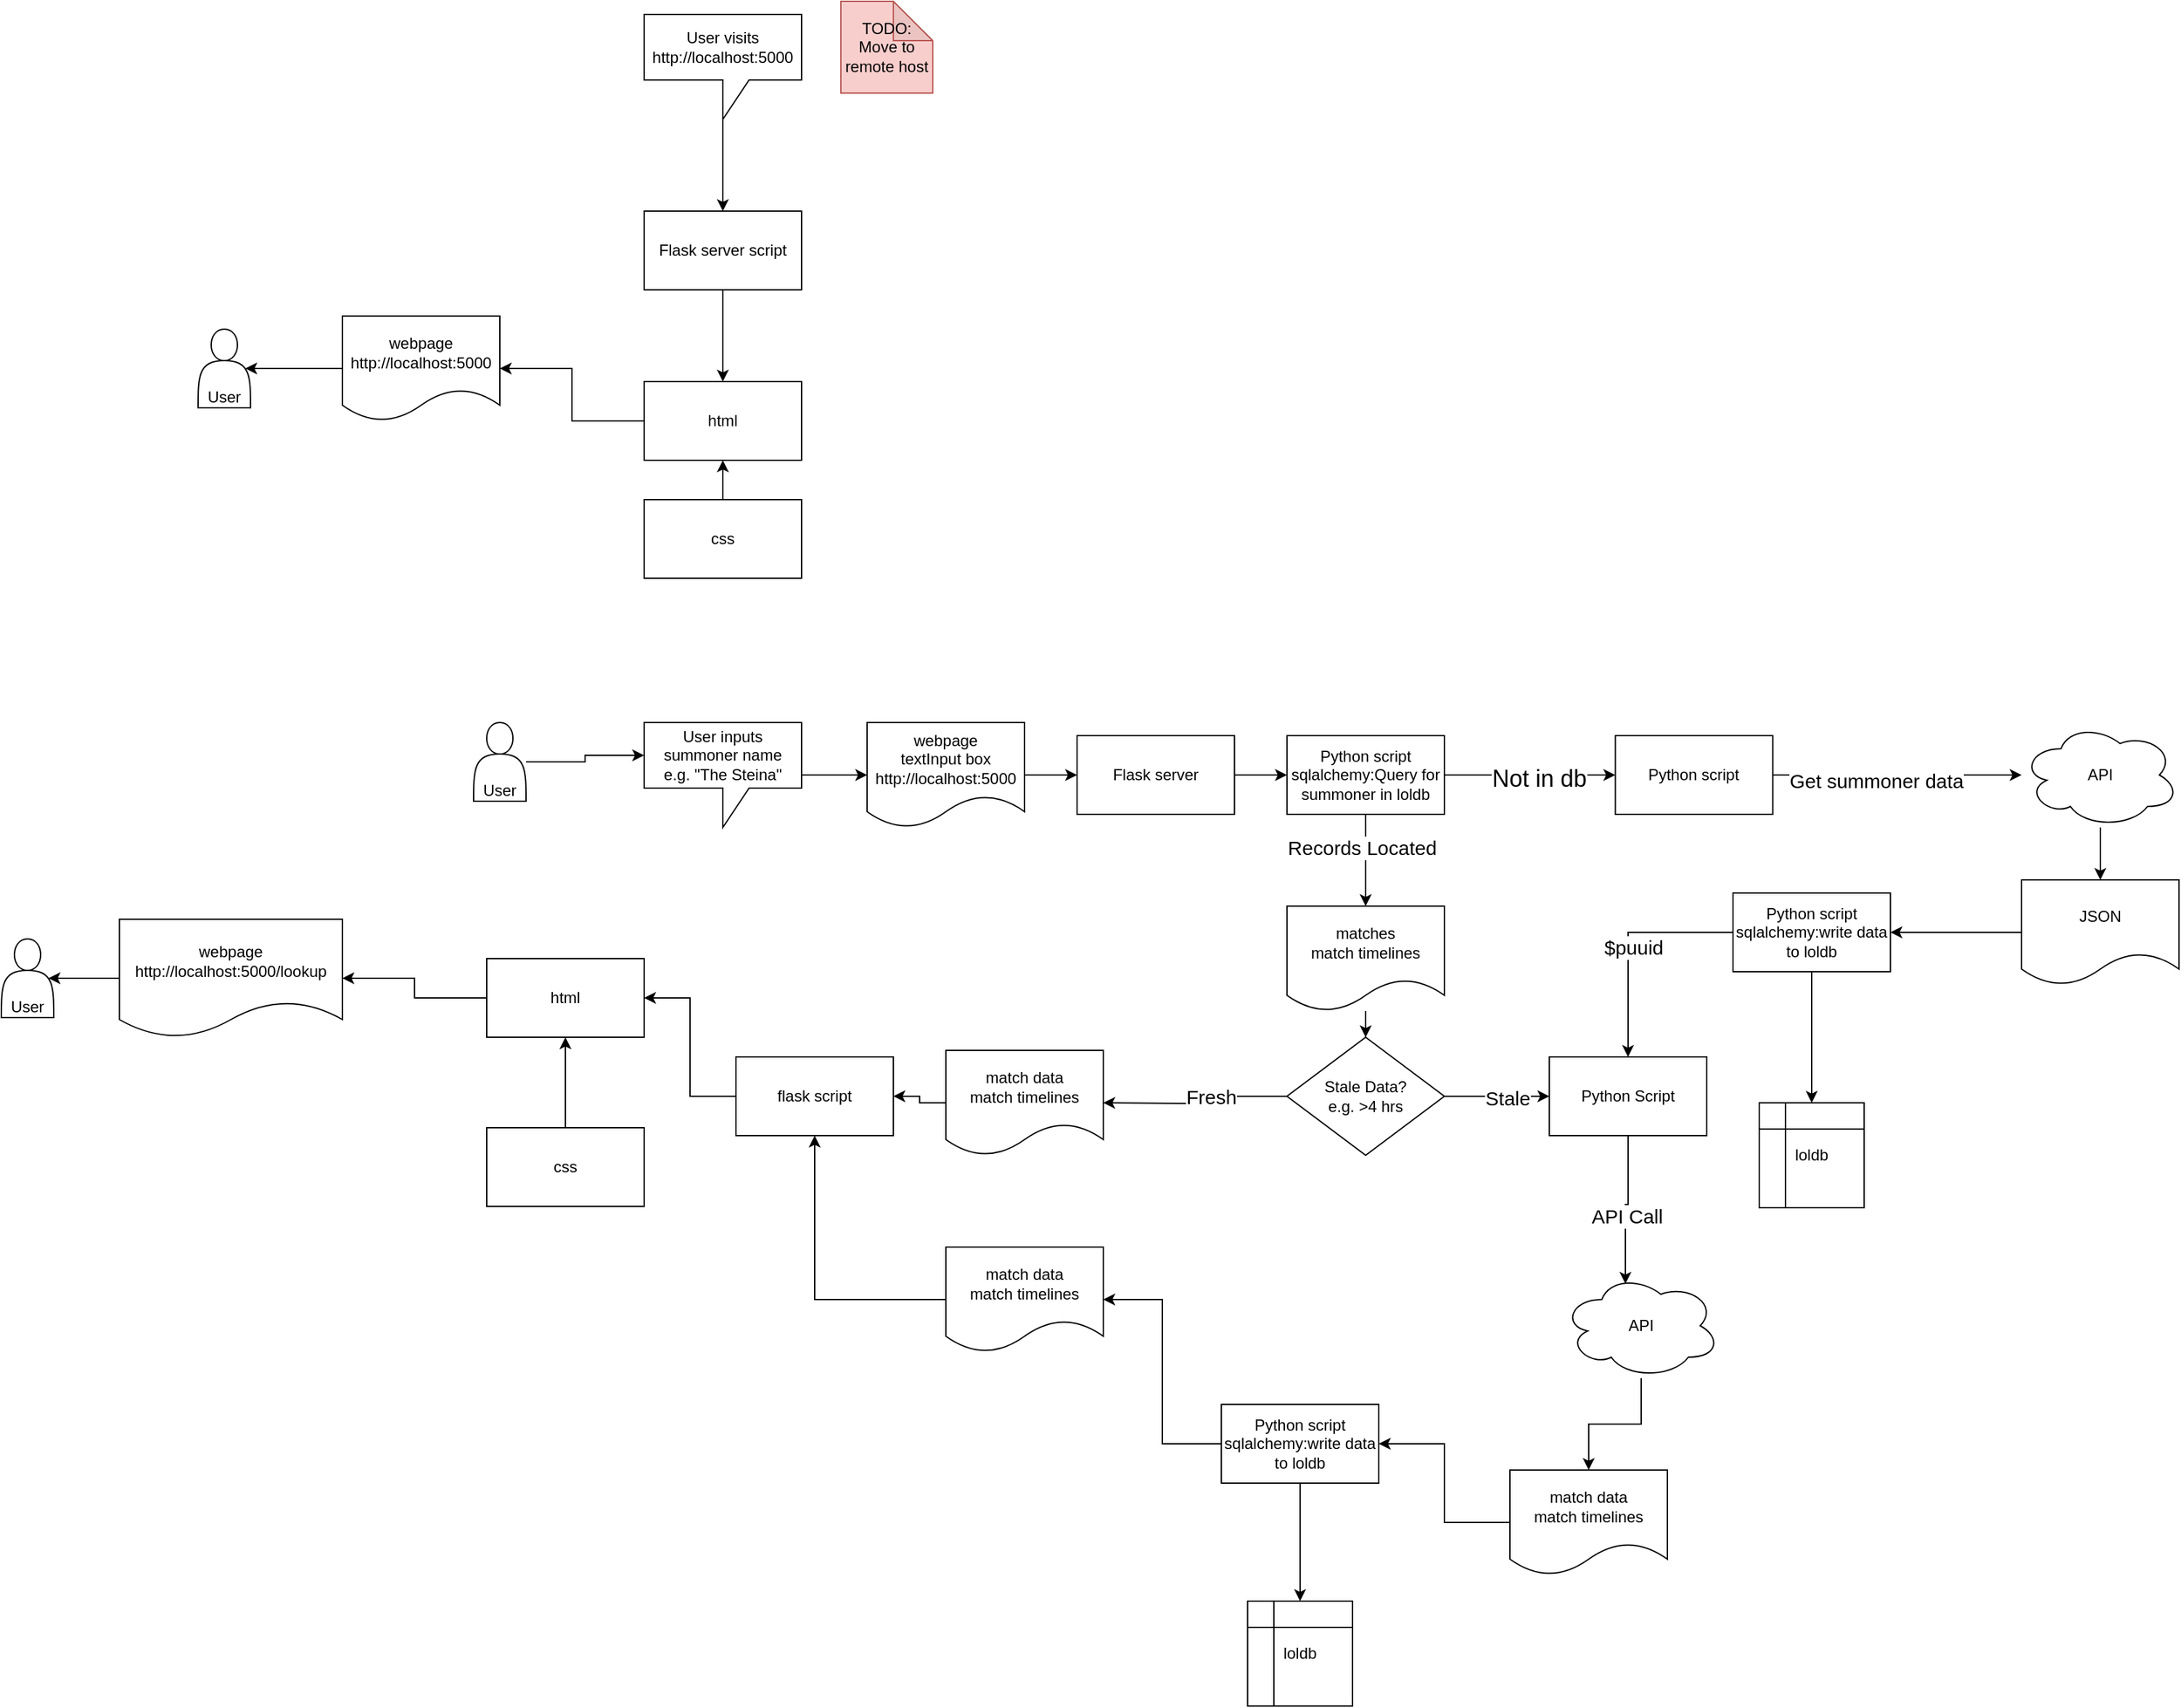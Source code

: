 <mxfile version="21.6.1" type="device">
  <diagram id="prtHgNgQTEPvFCAcTncT" name="Page-1">
    <mxGraphModel dx="2837" dy="1262" grid="1" gridSize="10" guides="1" tooltips="1" connect="1" arrows="1" fold="1" page="1" pageScale="1" pageWidth="827" pageHeight="1169" math="0" shadow="0">
      <root>
        <mxCell id="0" />
        <mxCell id="1" parent="0" />
        <mxCell id="2c5BFEw7uCcLmuuaQ_8N-22" style="edgeStyle=orthogonalEdgeStyle;rounded=0;orthogonalLoop=1;jettySize=auto;html=1;entryX=0.5;entryY=0;entryDx=0;entryDy=0;" edge="1" parent="1" source="2c5BFEw7uCcLmuuaQ_8N-14" target="2c5BFEw7uCcLmuuaQ_8N-17">
          <mxGeometry relative="1" as="geometry" />
        </mxCell>
        <mxCell id="2c5BFEw7uCcLmuuaQ_8N-14" value="Flask server script" style="whiteSpace=wrap;html=1;rounded=0;" vertex="1" parent="1">
          <mxGeometry x="30" y="410" width="120" height="60" as="geometry" />
        </mxCell>
        <mxCell id="2c5BFEw7uCcLmuuaQ_8N-91" value="" style="edgeStyle=orthogonalEdgeStyle;rounded=0;orthogonalLoop=1;jettySize=auto;html=1;" edge="1" parent="1" source="2c5BFEw7uCcLmuuaQ_8N-16" target="2c5BFEw7uCcLmuuaQ_8N-17">
          <mxGeometry relative="1" as="geometry" />
        </mxCell>
        <mxCell id="2c5BFEw7uCcLmuuaQ_8N-16" value="css" style="whiteSpace=wrap;html=1;rounded=0;" vertex="1" parent="1">
          <mxGeometry x="30" y="630" width="120" height="60" as="geometry" />
        </mxCell>
        <mxCell id="2c5BFEw7uCcLmuuaQ_8N-23" style="edgeStyle=orthogonalEdgeStyle;rounded=0;orthogonalLoop=1;jettySize=auto;html=1;entryX=1;entryY=0.5;entryDx=0;entryDy=0;" edge="1" parent="1" source="2c5BFEw7uCcLmuuaQ_8N-17" target="2c5BFEw7uCcLmuuaQ_8N-21">
          <mxGeometry relative="1" as="geometry" />
        </mxCell>
        <mxCell id="2c5BFEw7uCcLmuuaQ_8N-17" value="html&lt;br&gt;" style="whiteSpace=wrap;html=1;rounded=0;" vertex="1" parent="1">
          <mxGeometry x="30" y="540" width="120" height="60" as="geometry" />
        </mxCell>
        <mxCell id="2c5BFEw7uCcLmuuaQ_8N-53" style="edgeStyle=orthogonalEdgeStyle;rounded=0;orthogonalLoop=1;jettySize=auto;html=1;entryX=0.9;entryY=0.5;entryDx=0;entryDy=0;entryPerimeter=0;" edge="1" parent="1" source="2c5BFEw7uCcLmuuaQ_8N-21" target="2c5BFEw7uCcLmuuaQ_8N-55">
          <mxGeometry relative="1" as="geometry">
            <mxPoint x="-260" y="520.059" as="targetPoint" />
          </mxGeometry>
        </mxCell>
        <mxCell id="2c5BFEw7uCcLmuuaQ_8N-21" value="webpage&lt;br&gt;http://localhost:5000" style="shape=document;whiteSpace=wrap;html=1;boundedLbl=1;" vertex="1" parent="1">
          <mxGeometry x="-200" y="490" width="120" height="80" as="geometry" />
        </mxCell>
        <mxCell id="2c5BFEw7uCcLmuuaQ_8N-63" value="" style="edgeStyle=orthogonalEdgeStyle;rounded=0;orthogonalLoop=1;jettySize=auto;html=1;" edge="1" parent="1" source="2c5BFEw7uCcLmuuaQ_8N-25" target="2c5BFEw7uCcLmuuaQ_8N-28">
          <mxGeometry relative="1" as="geometry" />
        </mxCell>
        <mxCell id="2c5BFEw7uCcLmuuaQ_8N-25" value="webpage&lt;br&gt;textInput box&lt;br&gt;http://localhost:5000" style="shape=document;whiteSpace=wrap;html=1;boundedLbl=1;" vertex="1" parent="1">
          <mxGeometry x="200" y="800" width="120" height="80" as="geometry" />
        </mxCell>
        <mxCell id="2c5BFEw7uCcLmuuaQ_8N-61" value="" style="edgeStyle=orthogonalEdgeStyle;rounded=0;orthogonalLoop=1;jettySize=auto;html=1;" edge="1" parent="1" source="2c5BFEw7uCcLmuuaQ_8N-26" target="2c5BFEw7uCcLmuuaQ_8N-25">
          <mxGeometry relative="1" as="geometry" />
        </mxCell>
        <mxCell id="2c5BFEw7uCcLmuuaQ_8N-26" value="User inputs summoner name&lt;br&gt;e.g. &quot;The Steina&quot;" style="shape=callout;whiteSpace=wrap;html=1;perimeter=calloutPerimeter;" vertex="1" parent="1">
          <mxGeometry x="30" y="800" width="120" height="80" as="geometry" />
        </mxCell>
        <mxCell id="2c5BFEw7uCcLmuuaQ_8N-69" value="" style="edgeStyle=orthogonalEdgeStyle;rounded=0;orthogonalLoop=1;jettySize=auto;html=1;" edge="1" parent="1" source="2c5BFEw7uCcLmuuaQ_8N-28" target="2c5BFEw7uCcLmuuaQ_8N-68">
          <mxGeometry relative="1" as="geometry" />
        </mxCell>
        <mxCell id="2c5BFEw7uCcLmuuaQ_8N-28" value="Flask server" style="whiteSpace=wrap;html=1;" vertex="1" parent="1">
          <mxGeometry x="360" y="810" width="120" height="60" as="geometry" />
        </mxCell>
        <mxCell id="2c5BFEw7uCcLmuuaQ_8N-33" value="" style="edgeStyle=orthogonalEdgeStyle;rounded=0;orthogonalLoop=1;jettySize=auto;html=1;" edge="1" parent="1" source="2c5BFEw7uCcLmuuaQ_8N-30" target="2c5BFEw7uCcLmuuaQ_8N-32">
          <mxGeometry relative="1" as="geometry" />
        </mxCell>
        <mxCell id="2c5BFEw7uCcLmuuaQ_8N-34" value="Get summoner data" style="edgeLabel;html=1;align=center;verticalAlign=middle;resizable=0;points=[];fontSize=15;" vertex="1" connectable="0" parent="2c5BFEw7uCcLmuuaQ_8N-33">
          <mxGeometry x="-0.16" y="-4" relative="1" as="geometry">
            <mxPoint x="-1" as="offset" />
          </mxGeometry>
        </mxCell>
        <mxCell id="2c5BFEw7uCcLmuuaQ_8N-30" value="Python script" style="whiteSpace=wrap;html=1;" vertex="1" parent="1">
          <mxGeometry x="770.29" y="810" width="120" height="60" as="geometry" />
        </mxCell>
        <mxCell id="2c5BFEw7uCcLmuuaQ_8N-36" value="" style="edgeStyle=orthogonalEdgeStyle;rounded=0;orthogonalLoop=1;jettySize=auto;html=1;entryX=0.5;entryY=0;entryDx=0;entryDy=0;" edge="1" parent="1" source="2c5BFEw7uCcLmuuaQ_8N-32" target="2c5BFEw7uCcLmuuaQ_8N-66">
          <mxGeometry relative="1" as="geometry">
            <mxPoint x="1000.29" y="960" as="targetPoint" />
          </mxGeometry>
        </mxCell>
        <mxCell id="2c5BFEw7uCcLmuuaQ_8N-32" value="API" style="ellipse;shape=cloud;whiteSpace=wrap;html=1;" vertex="1" parent="1">
          <mxGeometry x="1080" y="800" width="120" height="80" as="geometry" />
        </mxCell>
        <mxCell id="2c5BFEw7uCcLmuuaQ_8N-112" style="edgeStyle=orthogonalEdgeStyle;rounded=0;orthogonalLoop=1;jettySize=auto;html=1;entryX=0.5;entryY=0;entryDx=0;entryDy=0;" edge="1" parent="1" source="2c5BFEw7uCcLmuuaQ_8N-38" target="2c5BFEw7uCcLmuuaQ_8N-96">
          <mxGeometry relative="1" as="geometry" />
        </mxCell>
        <mxCell id="2c5BFEw7uCcLmuuaQ_8N-113" value="$puuid" style="edgeLabel;html=1;align=center;verticalAlign=middle;resizable=0;points=[];fontSize=15;" vertex="1" connectable="0" parent="2c5BFEw7uCcLmuuaQ_8N-112">
          <mxGeometry x="0.04" y="4" relative="1" as="geometry">
            <mxPoint as="offset" />
          </mxGeometry>
        </mxCell>
        <mxCell id="2c5BFEw7uCcLmuuaQ_8N-115" style="edgeStyle=orthogonalEdgeStyle;rounded=0;orthogonalLoop=1;jettySize=auto;html=1;" edge="1" parent="1" source="2c5BFEw7uCcLmuuaQ_8N-38" target="2c5BFEw7uCcLmuuaQ_8N-114">
          <mxGeometry relative="1" as="geometry" />
        </mxCell>
        <mxCell id="2c5BFEw7uCcLmuuaQ_8N-38" value="Python script&lt;br&gt;sqlalchemy:write data to loldb" style="whiteSpace=wrap;html=1;" vertex="1" parent="1">
          <mxGeometry x="860" y="930" width="120" height="60" as="geometry" />
        </mxCell>
        <mxCell id="2c5BFEw7uCcLmuuaQ_8N-52" style="edgeStyle=orthogonalEdgeStyle;rounded=0;orthogonalLoop=1;jettySize=auto;html=1;entryX=0.5;entryY=0;entryDx=0;entryDy=0;" edge="1" parent="1" source="2c5BFEw7uCcLmuuaQ_8N-49" target="2c5BFEw7uCcLmuuaQ_8N-14">
          <mxGeometry relative="1" as="geometry" />
        </mxCell>
        <mxCell id="2c5BFEw7uCcLmuuaQ_8N-49" value="User visits http://localhost:5000" style="shape=callout;whiteSpace=wrap;html=1;perimeter=calloutPerimeter;" vertex="1" parent="1">
          <mxGeometry x="30" y="260" width="120" height="80" as="geometry" />
        </mxCell>
        <mxCell id="2c5BFEw7uCcLmuuaQ_8N-55" value="&lt;br&gt;&lt;br&gt;&lt;br&gt;User" style="shape=actor;whiteSpace=wrap;html=1;" vertex="1" parent="1">
          <mxGeometry x="-310" y="500" width="40" height="60" as="geometry" />
        </mxCell>
        <mxCell id="2c5BFEw7uCcLmuuaQ_8N-56" value="TODO: Move to remote host" style="shape=note;whiteSpace=wrap;html=1;backgroundOutline=1;darkOpacity=0.05;fillColor=#f8cecc;strokeColor=#b85450;" vertex="1" parent="1">
          <mxGeometry x="180" y="250" width="70" height="70" as="geometry" />
        </mxCell>
        <mxCell id="2c5BFEw7uCcLmuuaQ_8N-62" style="edgeStyle=orthogonalEdgeStyle;rounded=0;orthogonalLoop=1;jettySize=auto;html=1;entryX=0;entryY=0;entryDx=0;entryDy=25;entryPerimeter=0;" edge="1" parent="1" source="2c5BFEw7uCcLmuuaQ_8N-58" target="2c5BFEw7uCcLmuuaQ_8N-26">
          <mxGeometry relative="1" as="geometry" />
        </mxCell>
        <mxCell id="2c5BFEw7uCcLmuuaQ_8N-58" value="&lt;br&gt;&lt;br&gt;&lt;br&gt;User" style="shape=actor;whiteSpace=wrap;html=1;" vertex="1" parent="1">
          <mxGeometry x="-100" y="800" width="40" height="60" as="geometry" />
        </mxCell>
        <mxCell id="2c5BFEw7uCcLmuuaQ_8N-74" value="" style="edgeStyle=orthogonalEdgeStyle;rounded=0;orthogonalLoop=1;jettySize=auto;html=1;" edge="1" parent="1" source="2c5BFEw7uCcLmuuaQ_8N-66" target="2c5BFEw7uCcLmuuaQ_8N-38">
          <mxGeometry relative="1" as="geometry" />
        </mxCell>
        <mxCell id="2c5BFEw7uCcLmuuaQ_8N-66" value="JSON&lt;br&gt;" style="shape=document;whiteSpace=wrap;html=1;boundedLbl=1;" vertex="1" parent="1">
          <mxGeometry x="1080" y="920" width="120" height="80" as="geometry" />
        </mxCell>
        <mxCell id="2c5BFEw7uCcLmuuaQ_8N-70" value="" style="edgeStyle=orthogonalEdgeStyle;rounded=0;orthogonalLoop=1;jettySize=auto;html=1;" edge="1" parent="1" source="2c5BFEw7uCcLmuuaQ_8N-68" target="2c5BFEw7uCcLmuuaQ_8N-30">
          <mxGeometry relative="1" as="geometry" />
        </mxCell>
        <mxCell id="2c5BFEw7uCcLmuuaQ_8N-71" value="Not in db" style="edgeLabel;html=1;align=center;verticalAlign=middle;resizable=0;points=[];fontSize=18;" vertex="1" connectable="0" parent="2c5BFEw7uCcLmuuaQ_8N-70">
          <mxGeometry x="0.097" y="-3" relative="1" as="geometry">
            <mxPoint as="offset" />
          </mxGeometry>
        </mxCell>
        <mxCell id="2c5BFEw7uCcLmuuaQ_8N-73" value="" style="edgeStyle=orthogonalEdgeStyle;rounded=0;orthogonalLoop=1;jettySize=auto;html=1;" edge="1" parent="1" source="2c5BFEw7uCcLmuuaQ_8N-68" target="2c5BFEw7uCcLmuuaQ_8N-72">
          <mxGeometry relative="1" as="geometry" />
        </mxCell>
        <mxCell id="2c5BFEw7uCcLmuuaQ_8N-92" value="&lt;font style=&quot;font-size: 15px;&quot;&gt;Records Located&lt;/font&gt;" style="edgeLabel;html=1;align=center;verticalAlign=middle;resizable=0;points=[];" vertex="1" connectable="0" parent="2c5BFEw7uCcLmuuaQ_8N-73">
          <mxGeometry x="-0.278" y="-3" relative="1" as="geometry">
            <mxPoint y="-1" as="offset" />
          </mxGeometry>
        </mxCell>
        <mxCell id="2c5BFEw7uCcLmuuaQ_8N-68" value="Python script&lt;br&gt;sqlalchemy:Query for summoner in loldb" style="whiteSpace=wrap;html=1;" vertex="1" parent="1">
          <mxGeometry x="520" y="810" width="120" height="60" as="geometry" />
        </mxCell>
        <mxCell id="2c5BFEw7uCcLmuuaQ_8N-76" value="" style="edgeStyle=orthogonalEdgeStyle;rounded=0;orthogonalLoop=1;jettySize=auto;html=1;" edge="1" parent="1" source="2c5BFEw7uCcLmuuaQ_8N-72" target="2c5BFEw7uCcLmuuaQ_8N-75">
          <mxGeometry relative="1" as="geometry" />
        </mxCell>
        <mxCell id="2c5BFEw7uCcLmuuaQ_8N-72" value="matches&lt;br&gt;match timelines" style="shape=document;whiteSpace=wrap;html=1;boundedLbl=1;" vertex="1" parent="1">
          <mxGeometry x="520" y="940" width="120" height="80" as="geometry" />
        </mxCell>
        <mxCell id="2c5BFEw7uCcLmuuaQ_8N-93" value="" style="edgeStyle=orthogonalEdgeStyle;rounded=0;orthogonalLoop=1;jettySize=auto;html=1;" edge="1" parent="1" source="2c5BFEw7uCcLmuuaQ_8N-75">
          <mxGeometry relative="1" as="geometry">
            <mxPoint x="380" y="1090" as="targetPoint" />
          </mxGeometry>
        </mxCell>
        <mxCell id="2c5BFEw7uCcLmuuaQ_8N-94" value="&lt;font style=&quot;font-size: 15px;&quot;&gt;Fresh&lt;/font&gt;" style="edgeLabel;html=1;align=center;verticalAlign=middle;resizable=0;points=[];" vertex="1" connectable="0" parent="2c5BFEw7uCcLmuuaQ_8N-93">
          <mxGeometry x="-0.193" relative="1" as="geometry">
            <mxPoint as="offset" />
          </mxGeometry>
        </mxCell>
        <mxCell id="2c5BFEw7uCcLmuuaQ_8N-97" value="" style="edgeStyle=orthogonalEdgeStyle;rounded=0;orthogonalLoop=1;jettySize=auto;html=1;" edge="1" parent="1" source="2c5BFEw7uCcLmuuaQ_8N-75" target="2c5BFEw7uCcLmuuaQ_8N-96">
          <mxGeometry relative="1" as="geometry" />
        </mxCell>
        <mxCell id="2c5BFEw7uCcLmuuaQ_8N-102" value="Stale" style="edgeLabel;html=1;align=center;verticalAlign=middle;resizable=0;points=[];fontSize=15;" vertex="1" connectable="0" parent="2c5BFEw7uCcLmuuaQ_8N-97">
          <mxGeometry x="0.183" y="-1" relative="1" as="geometry">
            <mxPoint as="offset" />
          </mxGeometry>
        </mxCell>
        <mxCell id="2c5BFEw7uCcLmuuaQ_8N-75" value="Stale Data?&lt;br&gt;e.g. &amp;gt;4 hrs" style="rhombus;whiteSpace=wrap;html=1;" vertex="1" parent="1">
          <mxGeometry x="520" y="1040" width="120" height="90" as="geometry" />
        </mxCell>
        <mxCell id="2c5BFEw7uCcLmuuaQ_8N-89" style="edgeStyle=orthogonalEdgeStyle;rounded=0;orthogonalLoop=1;jettySize=auto;html=1;entryX=1;entryY=0.5;entryDx=0;entryDy=0;" edge="1" parent="1" source="2c5BFEw7uCcLmuuaQ_8N-77" target="2c5BFEw7uCcLmuuaQ_8N-85">
          <mxGeometry relative="1" as="geometry" />
        </mxCell>
        <mxCell id="2c5BFEw7uCcLmuuaQ_8N-77" value="flask script" style="whiteSpace=wrap;html=1;" vertex="1" parent="1">
          <mxGeometry x="100" y="1055" width="120" height="60" as="geometry" />
        </mxCell>
        <mxCell id="2c5BFEw7uCcLmuuaQ_8N-116" value="" style="edgeStyle=orthogonalEdgeStyle;rounded=0;orthogonalLoop=1;jettySize=auto;html=1;" edge="1" parent="1" source="2c5BFEw7uCcLmuuaQ_8N-83" target="2c5BFEw7uCcLmuuaQ_8N-85">
          <mxGeometry relative="1" as="geometry" />
        </mxCell>
        <mxCell id="2c5BFEw7uCcLmuuaQ_8N-83" value="css" style="whiteSpace=wrap;html=1;rounded=0;" vertex="1" parent="1">
          <mxGeometry x="-90" y="1109" width="120" height="60" as="geometry" />
        </mxCell>
        <mxCell id="2c5BFEw7uCcLmuuaQ_8N-84" style="edgeStyle=orthogonalEdgeStyle;rounded=0;orthogonalLoop=1;jettySize=auto;html=1;entryX=1;entryY=0.5;entryDx=0;entryDy=0;" edge="1" source="2c5BFEw7uCcLmuuaQ_8N-85" target="2c5BFEw7uCcLmuuaQ_8N-87" parent="1">
          <mxGeometry relative="1" as="geometry" />
        </mxCell>
        <mxCell id="2c5BFEw7uCcLmuuaQ_8N-85" value="html&lt;br&gt;" style="whiteSpace=wrap;html=1;rounded=0;" vertex="1" parent="1">
          <mxGeometry x="-90" y="980" width="120" height="60" as="geometry" />
        </mxCell>
        <mxCell id="2c5BFEw7uCcLmuuaQ_8N-86" style="edgeStyle=orthogonalEdgeStyle;rounded=0;orthogonalLoop=1;jettySize=auto;html=1;entryX=0.9;entryY=0.5;entryDx=0;entryDy=0;entryPerimeter=0;" edge="1" source="2c5BFEw7uCcLmuuaQ_8N-87" target="2c5BFEw7uCcLmuuaQ_8N-88" parent="1">
          <mxGeometry relative="1" as="geometry">
            <mxPoint x="-380" y="980.059" as="targetPoint" />
          </mxGeometry>
        </mxCell>
        <mxCell id="2c5BFEw7uCcLmuuaQ_8N-87" value="webpage&lt;br&gt;http://localhost:5000/lookup" style="shape=document;whiteSpace=wrap;html=1;boundedLbl=1;" vertex="1" parent="1">
          <mxGeometry x="-370" y="950" width="170" height="90" as="geometry" />
        </mxCell>
        <mxCell id="2c5BFEw7uCcLmuuaQ_8N-88" value="&lt;br&gt;&lt;br&gt;&lt;br&gt;User" style="shape=actor;whiteSpace=wrap;html=1;" vertex="1" parent="1">
          <mxGeometry x="-460" y="965" width="40" height="60" as="geometry" />
        </mxCell>
        <mxCell id="2c5BFEw7uCcLmuuaQ_8N-110" style="edgeStyle=orthogonalEdgeStyle;rounded=0;orthogonalLoop=1;jettySize=auto;html=1;entryX=0.4;entryY=0.1;entryDx=0;entryDy=0;entryPerimeter=0;" edge="1" parent="1" source="2c5BFEw7uCcLmuuaQ_8N-96" target="2c5BFEw7uCcLmuuaQ_8N-99">
          <mxGeometry relative="1" as="geometry" />
        </mxCell>
        <mxCell id="2c5BFEw7uCcLmuuaQ_8N-111" value="API Call" style="edgeLabel;html=1;align=center;verticalAlign=middle;resizable=0;points=[];fontSize=15;" vertex="1" connectable="0" parent="2c5BFEw7uCcLmuuaQ_8N-110">
          <mxGeometry x="0.085" y="1" relative="1" as="geometry">
            <mxPoint as="offset" />
          </mxGeometry>
        </mxCell>
        <mxCell id="2c5BFEw7uCcLmuuaQ_8N-96" value="Python Script" style="whiteSpace=wrap;html=1;" vertex="1" parent="1">
          <mxGeometry x="720" y="1055" width="120" height="60" as="geometry" />
        </mxCell>
        <mxCell id="2c5BFEw7uCcLmuuaQ_8N-109" value="" style="edgeStyle=orthogonalEdgeStyle;rounded=0;orthogonalLoop=1;jettySize=auto;html=1;" edge="1" parent="1" source="2c5BFEw7uCcLmuuaQ_8N-99" target="2c5BFEw7uCcLmuuaQ_8N-108">
          <mxGeometry relative="1" as="geometry" />
        </mxCell>
        <mxCell id="2c5BFEw7uCcLmuuaQ_8N-99" value="API" style="ellipse;shape=cloud;whiteSpace=wrap;html=1;" vertex="1" parent="1">
          <mxGeometry x="730" y="1220" width="120" height="80" as="geometry" />
        </mxCell>
        <mxCell id="2c5BFEw7uCcLmuuaQ_8N-122" value="" style="edgeStyle=orthogonalEdgeStyle;rounded=0;orthogonalLoop=1;jettySize=auto;html=1;" edge="1" parent="1" source="2c5BFEw7uCcLmuuaQ_8N-108" target="2c5BFEw7uCcLmuuaQ_8N-120">
          <mxGeometry relative="1" as="geometry" />
        </mxCell>
        <mxCell id="2c5BFEw7uCcLmuuaQ_8N-108" value="match data&lt;br&gt;match timelines" style="shape=document;whiteSpace=wrap;html=1;boundedLbl=1;" vertex="1" parent="1">
          <mxGeometry x="690" y="1370" width="120" height="80" as="geometry" />
        </mxCell>
        <mxCell id="2c5BFEw7uCcLmuuaQ_8N-114" value="loldb" style="shape=internalStorage;whiteSpace=wrap;html=1;backgroundOutline=1;" vertex="1" parent="1">
          <mxGeometry x="880" y="1090" width="80" height="80" as="geometry" />
        </mxCell>
        <mxCell id="2c5BFEw7uCcLmuuaQ_8N-118" value="" style="edgeStyle=orthogonalEdgeStyle;rounded=0;orthogonalLoop=1;jettySize=auto;html=1;" edge="1" parent="1" source="2c5BFEw7uCcLmuuaQ_8N-117" target="2c5BFEw7uCcLmuuaQ_8N-77">
          <mxGeometry relative="1" as="geometry" />
        </mxCell>
        <mxCell id="2c5BFEw7uCcLmuuaQ_8N-117" value="match data&lt;br&gt;match timelines" style="shape=document;whiteSpace=wrap;html=1;boundedLbl=1;" vertex="1" parent="1">
          <mxGeometry x="260" y="1050" width="120" height="80" as="geometry" />
        </mxCell>
        <mxCell id="2c5BFEw7uCcLmuuaQ_8N-123" value="" style="edgeStyle=orthogonalEdgeStyle;rounded=0;orthogonalLoop=1;jettySize=auto;html=1;" edge="1" parent="1" source="2c5BFEw7uCcLmuuaQ_8N-120" target="2c5BFEw7uCcLmuuaQ_8N-121">
          <mxGeometry relative="1" as="geometry" />
        </mxCell>
        <mxCell id="2c5BFEw7uCcLmuuaQ_8N-129" style="edgeStyle=orthogonalEdgeStyle;rounded=0;orthogonalLoop=1;jettySize=auto;html=1;entryX=1;entryY=0.5;entryDx=0;entryDy=0;" edge="1" parent="1" source="2c5BFEw7uCcLmuuaQ_8N-120" target="2c5BFEw7uCcLmuuaQ_8N-126">
          <mxGeometry relative="1" as="geometry" />
        </mxCell>
        <mxCell id="2c5BFEw7uCcLmuuaQ_8N-120" value="Python script&lt;br&gt;sqlalchemy:write data to loldb" style="whiteSpace=wrap;html=1;" vertex="1" parent="1">
          <mxGeometry x="470" y="1320" width="120" height="60" as="geometry" />
        </mxCell>
        <mxCell id="2c5BFEw7uCcLmuuaQ_8N-121" value="loldb" style="shape=internalStorage;whiteSpace=wrap;html=1;backgroundOutline=1;" vertex="1" parent="1">
          <mxGeometry x="490" y="1470" width="80" height="80" as="geometry" />
        </mxCell>
        <mxCell id="2c5BFEw7uCcLmuuaQ_8N-128" style="edgeStyle=orthogonalEdgeStyle;rounded=0;orthogonalLoop=1;jettySize=auto;html=1;entryX=0.5;entryY=1;entryDx=0;entryDy=0;" edge="1" parent="1" source="2c5BFEw7uCcLmuuaQ_8N-126" target="2c5BFEw7uCcLmuuaQ_8N-77">
          <mxGeometry relative="1" as="geometry" />
        </mxCell>
        <mxCell id="2c5BFEw7uCcLmuuaQ_8N-126" value="match data&lt;br&gt;match timelines" style="shape=document;whiteSpace=wrap;html=1;boundedLbl=1;" vertex="1" parent="1">
          <mxGeometry x="260" y="1200" width="120" height="80" as="geometry" />
        </mxCell>
      </root>
    </mxGraphModel>
  </diagram>
</mxfile>
